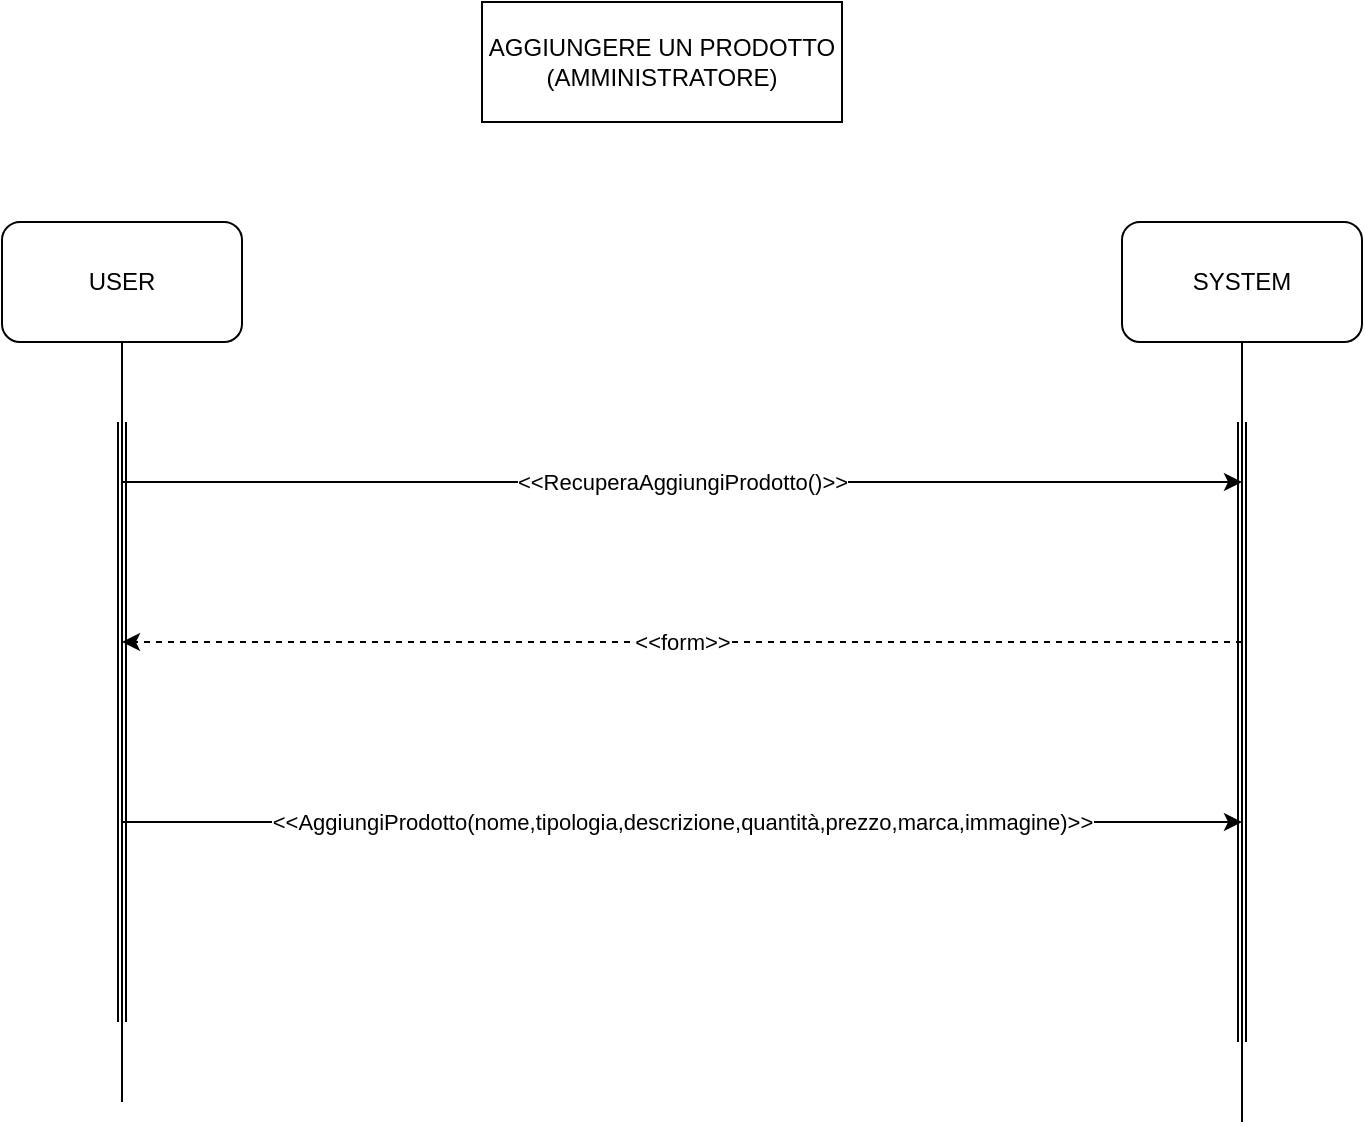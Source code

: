<mxfile version="14.6.13" type="device"><diagram id="nvXSl07QjHpnNMEfDx-o" name="Pagina-1"><mxGraphModel dx="703" dy="809" grid="1" gridSize="10" guides="1" tooltips="1" connect="1" arrows="1" fold="1" page="1" pageScale="1" pageWidth="1600" pageHeight="1200" math="0" shadow="0"><root><mxCell id="0"/><mxCell id="1" parent="0"/><mxCell id="pZG9d-gnA-NLlTHkJzEd-1" value="USER" style="rounded=1;whiteSpace=wrap;html=1;" parent="1" vertex="1"><mxGeometry x="310" y="140" width="120" height="60" as="geometry"/></mxCell><mxCell id="pZG9d-gnA-NLlTHkJzEd-2" value="SYSTEM" style="rounded=1;whiteSpace=wrap;html=1;" parent="1" vertex="1"><mxGeometry x="870" y="140" width="120" height="60" as="geometry"/></mxCell><mxCell id="pZG9d-gnA-NLlTHkJzEd-3" value="" style="endArrow=none;html=1;exitX=0.5;exitY=1;exitDx=0;exitDy=0;" parent="1" source="pZG9d-gnA-NLlTHkJzEd-1" edge="1"><mxGeometry width="50" height="50" relative="1" as="geometry"><mxPoint x="770" y="630" as="sourcePoint"/><mxPoint x="370" y="580" as="targetPoint"/></mxGeometry></mxCell><mxCell id="pZG9d-gnA-NLlTHkJzEd-4" value="" style="endArrow=none;html=1;entryX=0.5;entryY=1;entryDx=0;entryDy=0;" parent="1" target="pZG9d-gnA-NLlTHkJzEd-2" edge="1"><mxGeometry width="50" height="50" relative="1" as="geometry"><mxPoint x="930" y="590" as="sourcePoint"/><mxPoint x="820" y="580" as="targetPoint"/></mxGeometry></mxCell><mxCell id="pZG9d-gnA-NLlTHkJzEd-5" value="" style="shape=link;html=1;" parent="1" edge="1"><mxGeometry width="100" relative="1" as="geometry"><mxPoint x="370" y="240" as="sourcePoint"/><mxPoint x="370" y="540" as="targetPoint"/></mxGeometry></mxCell><mxCell id="pZG9d-gnA-NLlTHkJzEd-6" value="" style="shape=link;html=1;" parent="1" edge="1"><mxGeometry width="100" relative="1" as="geometry"><mxPoint x="930" y="240" as="sourcePoint"/><mxPoint x="930" y="550" as="targetPoint"/></mxGeometry></mxCell><mxCell id="pZG9d-gnA-NLlTHkJzEd-8" value="AGGIUNGERE UN PRODOTTO&lt;br&gt;(AMMINISTRATORE)" style="rounded=0;whiteSpace=wrap;html=1;" parent="1" vertex="1"><mxGeometry x="550" y="30" width="180" height="60" as="geometry"/></mxCell><mxCell id="pZG9d-gnA-NLlTHkJzEd-16" value="" style="endArrow=classic;html=1;" parent="1" edge="1"><mxGeometry relative="1" as="geometry"><mxPoint x="370" y="270" as="sourcePoint"/><mxPoint x="930" y="270" as="targetPoint"/><Array as="points"><mxPoint x="650" y="270"/></Array></mxGeometry></mxCell><mxCell id="pZG9d-gnA-NLlTHkJzEd-17" value="&amp;lt;&amp;lt;RecuperaAggiungiProdotto()&amp;gt;&amp;gt;" style="edgeLabel;resizable=0;html=1;align=center;verticalAlign=middle;" parent="pZG9d-gnA-NLlTHkJzEd-16" connectable="0" vertex="1"><mxGeometry relative="1" as="geometry"/></mxCell><mxCell id="pZG9d-gnA-NLlTHkJzEd-30" value="" style="endArrow=classic;html=1;dashed=1;" parent="1" edge="1"><mxGeometry relative="1" as="geometry"><mxPoint x="930" y="350" as="sourcePoint"/><mxPoint x="370.0" y="350" as="targetPoint"/></mxGeometry></mxCell><mxCell id="pZG9d-gnA-NLlTHkJzEd-31" value="&amp;lt;&amp;lt;form&amp;gt;&amp;gt;" style="edgeLabel;resizable=0;html=1;align=center;verticalAlign=middle;" parent="pZG9d-gnA-NLlTHkJzEd-30" connectable="0" vertex="1"><mxGeometry relative="1" as="geometry"/></mxCell><mxCell id="xS7WTWvamtq0fzJ_XkbA-1" value="" style="endArrow=classic;html=1;" parent="1" edge="1"><mxGeometry relative="1" as="geometry"><mxPoint x="370" y="440" as="sourcePoint"/><mxPoint x="930.0" y="440" as="targetPoint"/><Array as="points"><mxPoint x="650.0" y="440"/></Array></mxGeometry></mxCell><mxCell id="xS7WTWvamtq0fzJ_XkbA-2" value="&amp;lt;&amp;lt;AggiungiProdotto(nome,tipologia,descrizione,quantità,prezzo,marca,immagine)&amp;gt;&amp;gt;" style="edgeLabel;resizable=0;html=1;align=center;verticalAlign=middle;" parent="xS7WTWvamtq0fzJ_XkbA-1" connectable="0" vertex="1"><mxGeometry relative="1" as="geometry"/></mxCell></root></mxGraphModel></diagram></mxfile>